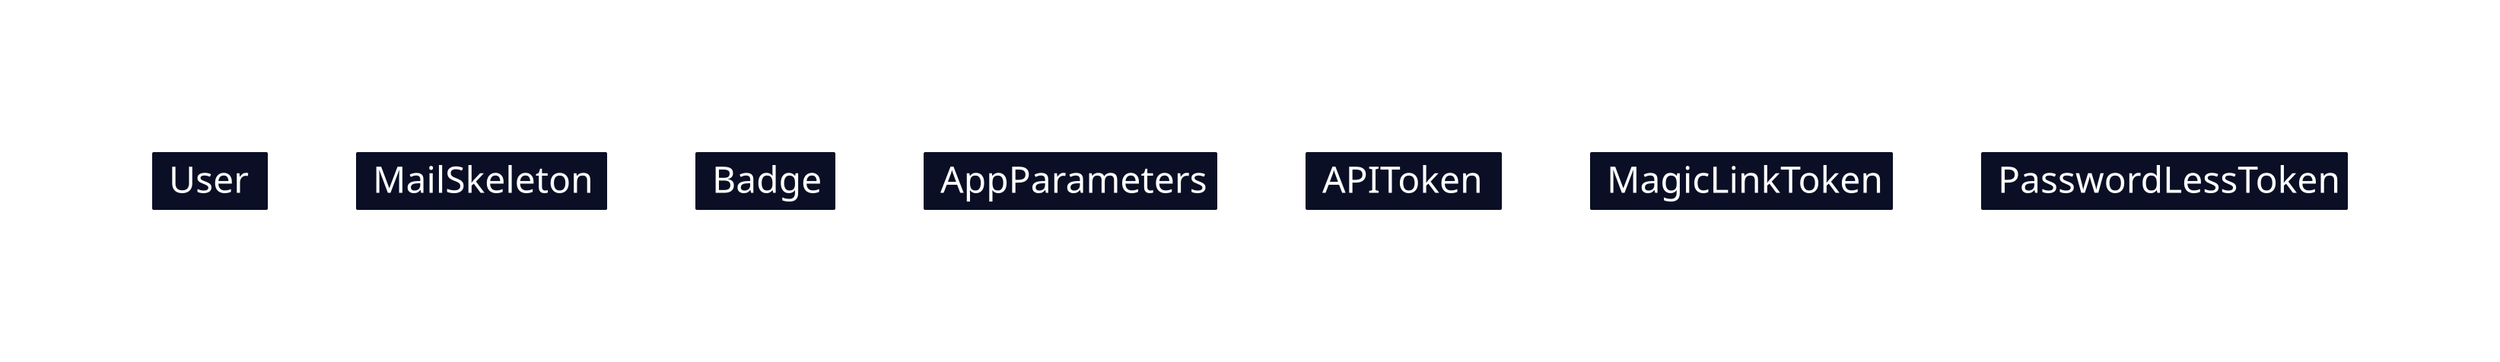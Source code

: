 User: {
  shape: sql_table
}
MailSkeleton: {
  shape: sql_table
}
Badge: {
  shape: sql_table
}
AppParameters: {
  shape: sql_table
}
APIToken: {
  shape: sql_table
}
MagicLinkToken: {
  shape: sql_table
}
PasswordLessToken: {
  shape: sql_table
}